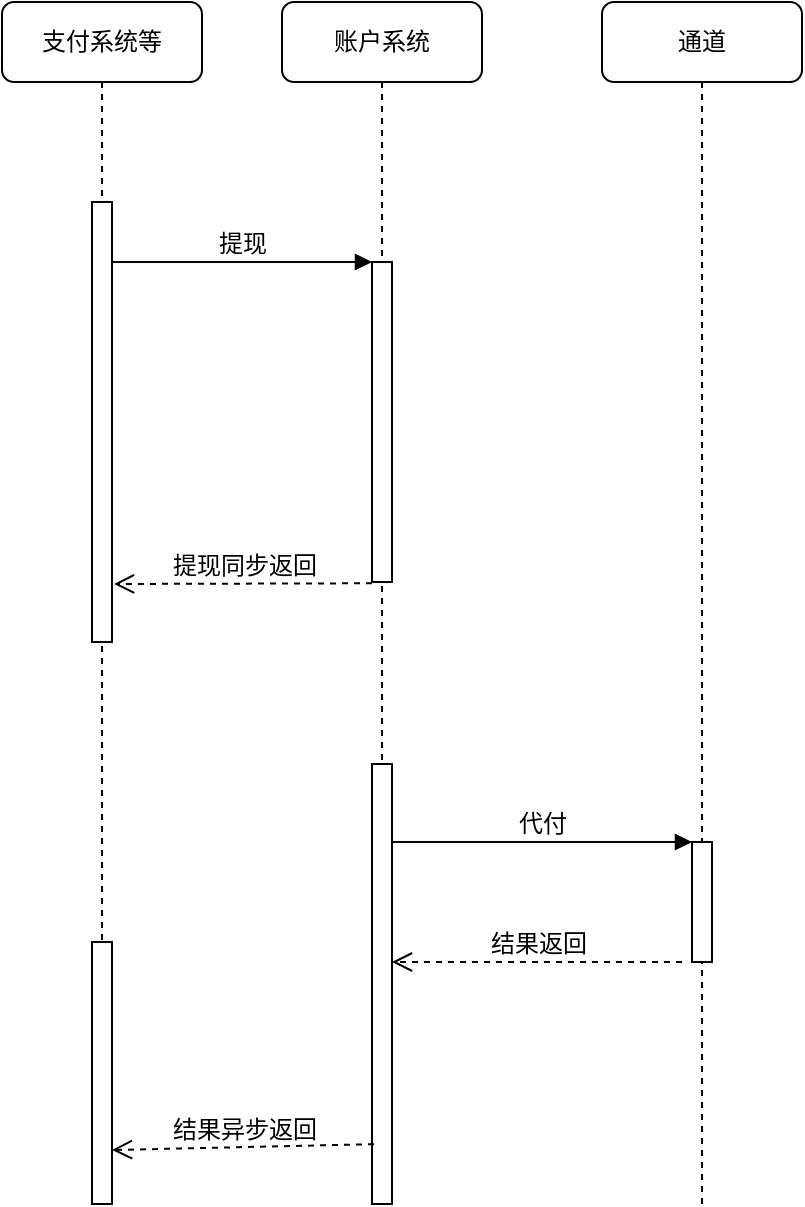 <mxfile version="10.6.3" type="github"><diagram name="Page-1" id="13e1069c-82ec-6db2-03f1-153e76fe0fe0"><mxGraphModel dx="1158" dy="616" grid="1" gridSize="10" guides="1" tooltips="1" connect="1" arrows="1" fold="1" page="1" pageScale="1" pageWidth="1100" pageHeight="850" background="#ffffff" math="0" shadow="0"><root><mxCell id="0"/><mxCell id="1" parent="0"/><mxCell id="7baba1c4bc27f4b0-8" value="支付系统等" style="shape=umlLifeline;perimeter=lifelinePerimeter;whiteSpace=wrap;html=1;container=1;collapsible=0;recursiveResize=0;outlineConnect=0;rounded=1;shadow=0;comic=0;labelBackgroundColor=none;strokeColor=#000000;strokeWidth=1;fillColor=#FFFFFF;fontFamily=Verdana;fontSize=12;fontColor=#000000;align=center;" parent="1" vertex="1"><mxGeometry x="100" y="80" width="100" height="580" as="geometry"/></mxCell><mxCell id="7baba1c4bc27f4b0-9" value="" style="html=1;points=[];perimeter=orthogonalPerimeter;rounded=0;shadow=0;comic=0;labelBackgroundColor=none;strokeColor=#000000;strokeWidth=1;fillColor=#FFFFFF;fontFamily=Verdana;fontSize=12;fontColor=#000000;align=center;" parent="7baba1c4bc27f4b0-8" vertex="1"><mxGeometry x="45" y="100" width="10" height="220" as="geometry"/></mxCell><mxCell id="7baba1c4bc27f4b0-2" value="账户系统" style="shape=umlLifeline;perimeter=lifelinePerimeter;whiteSpace=wrap;html=1;container=1;collapsible=0;recursiveResize=0;outlineConnect=0;rounded=1;shadow=0;comic=0;labelBackgroundColor=none;strokeColor=#000000;strokeWidth=1;fillColor=#FFFFFF;fontFamily=Verdana;fontSize=12;fontColor=#000000;align=center;" parent="1" vertex="1"><mxGeometry x="240" y="80" width="100" height="580" as="geometry"/></mxCell><mxCell id="7baba1c4bc27f4b0-10" value="" style="html=1;points=[];perimeter=orthogonalPerimeter;rounded=0;shadow=0;comic=0;labelBackgroundColor=none;strokeColor=#000000;strokeWidth=1;fillColor=#FFFFFF;fontFamily=Verdana;fontSize=12;fontColor=#000000;align=center;" parent="7baba1c4bc27f4b0-2" vertex="1"><mxGeometry x="45" y="130" width="10" height="160" as="geometry"/></mxCell><mxCell id="7baba1c4bc27f4b0-3" value="通道" style="shape=umlLifeline;perimeter=lifelinePerimeter;whiteSpace=wrap;html=1;container=1;collapsible=0;recursiveResize=0;outlineConnect=0;rounded=1;shadow=0;comic=0;labelBackgroundColor=none;strokeColor=#000000;strokeWidth=1;fillColor=#FFFFFF;fontFamily=Verdana;fontSize=12;fontColor=#000000;align=center;" parent="1" vertex="1"><mxGeometry x="400" y="80" width="100" height="601" as="geometry"/></mxCell><mxCell id="cgYeI_R2cq76ao23t61Q-1" value="" style="html=1;points=[];perimeter=orthogonalPerimeter;rounded=0;shadow=0;comic=0;labelBackgroundColor=none;strokeColor=#000000;strokeWidth=1;fillColor=#FFFFFF;fontFamily=Verdana;fontSize=12;fontColor=#000000;align=center;" parent="7baba1c4bc27f4b0-3" vertex="1"><mxGeometry x="-115" y="381" width="10" height="220" as="geometry"/></mxCell><mxCell id="cgYeI_R2cq76ao23t61Q-2" value="" style="html=1;points=[];perimeter=orthogonalPerimeter;rounded=0;shadow=0;comic=0;labelBackgroundColor=none;strokeColor=#000000;strokeWidth=1;fillColor=#FFFFFF;fontFamily=Verdana;fontSize=12;fontColor=#000000;align=center;" parent="7baba1c4bc27f4b0-3" vertex="1"><mxGeometry x="45" y="420" width="10" height="60" as="geometry"/></mxCell><mxCell id="cgYeI_R2cq76ao23t61Q-3" value="" style="html=1;points=[];perimeter=orthogonalPerimeter;rounded=0;shadow=0;comic=0;labelBackgroundColor=none;strokeColor=#000000;strokeWidth=1;fillColor=#FFFFFF;fontFamily=Verdana;fontSize=12;fontColor=#000000;align=center;" parent="7baba1c4bc27f4b0-3" vertex="1"><mxGeometry x="-255" y="470" width="10" height="131" as="geometry"/></mxCell><mxCell id="cgYeI_R2cq76ao23t61Q-4" value="结果异步返回" style="html=1;verticalAlign=bottom;endArrow=open;dashed=1;endSize=8;exitX=0.1;exitY=0.864;labelBackgroundColor=none;fontFamily=Verdana;fontSize=12;entryX=1;entryY=0.794;entryDx=0;entryDy=0;entryPerimeter=0;exitDx=0;exitDy=0;exitPerimeter=0;" parent="7baba1c4bc27f4b0-3" source="cgYeI_R2cq76ao23t61Q-1" target="cgYeI_R2cq76ao23t61Q-3" edge="1"><mxGeometry relative="1" as="geometry"><mxPoint x="530" y="617" as="targetPoint"/></mxGeometry></mxCell><mxCell id="cgYeI_R2cq76ao23t61Q-8" value="结果返回" style="html=1;verticalAlign=bottom;endArrow=open;dashed=1;endSize=8;labelBackgroundColor=none;fontFamily=Verdana;fontSize=12;entryX=1.1;entryY=1;entryDx=0;entryDy=0;entryPerimeter=0;" parent="7baba1c4bc27f4b0-3" edge="1"><mxGeometry relative="1" as="geometry"><mxPoint x="-105" y="480" as="targetPoint"/><mxPoint x="40" y="480" as="sourcePoint"/></mxGeometry></mxCell><mxCell id="7baba1c4bc27f4b0-27" value="提现同步返回" style="html=1;verticalAlign=bottom;endArrow=open;dashed=1;endSize=8;exitX=0;exitY=1.004;labelBackgroundColor=none;fontFamily=Verdana;fontSize=12;exitDx=0;exitDy=0;exitPerimeter=0;" parent="1" source="7baba1c4bc27f4b0-10" edge="1"><mxGeometry relative="1" as="geometry"><mxPoint x="156" y="371" as="targetPoint"/></mxGeometry></mxCell><mxCell id="7baba1c4bc27f4b0-11" value="提现" style="html=1;verticalAlign=bottom;endArrow=block;entryX=0;entryY=0;labelBackgroundColor=none;fontFamily=Verdana;fontSize=12;edgeStyle=elbowEdgeStyle;elbow=vertical;" parent="1" source="7baba1c4bc27f4b0-9" target="7baba1c4bc27f4b0-10" edge="1"><mxGeometry relative="1" as="geometry"><mxPoint x="220" y="190" as="sourcePoint"/></mxGeometry></mxCell><mxCell id="cgYeI_R2cq76ao23t61Q-7" value="代付" style="html=1;verticalAlign=bottom;endArrow=block;labelBackgroundColor=none;fontFamily=Verdana;fontSize=12;edgeStyle=elbowEdgeStyle;elbow=vertical;entryX=0;entryY=0.186;entryDx=0;entryDy=0;entryPerimeter=0;" parent="1" edge="1"><mxGeometry relative="1" as="geometry"><mxPoint x="295" y="500" as="sourcePoint"/><mxPoint x="445" y="500" as="targetPoint"/></mxGeometry></mxCell></root></mxGraphModel></diagram></mxfile>